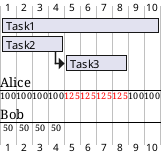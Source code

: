 {
  "sha1": "dvv9bz06kv4tel2quizszdcxt84kags",
  "insertion": {
    "when": "2024-06-01T09:03:03.510Z",
    "url": "https://forum.plantuml.net/15211/question-related-working-with-resources-feature-gantt-charts",
    "user": "plantuml@gmail.com"
  }
}
@startgantt
hide ressources names
[Task1] on {Alice} lasts 10 days
[Task2] on {Bob:50%} lasts 2 days
then [Task3] on {Alice:25%} lasts 1 days
@endgantt
